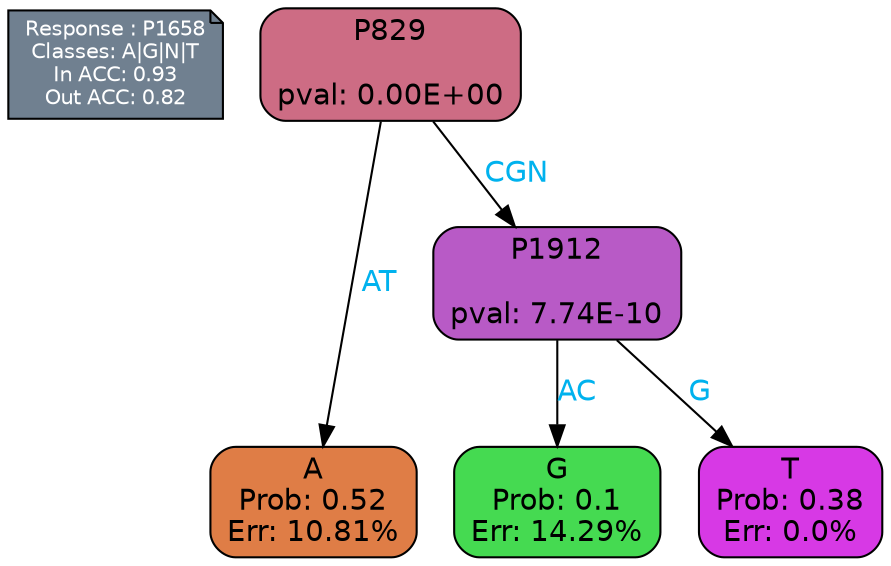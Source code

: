 digraph Tree {
node [shape=box, style="filled, rounded", color="black", fontname=helvetica] ;
graph [ranksep=equally, splines=polylines, bgcolor=transparent, dpi=600] ;
edge [fontname=helvetica] ;
LEGEND [label="Response : P1658
Classes: A|G|N|T
In ACC: 0.93
Out ACC: 0.82
",shape=note,align=left,style=filled,fillcolor="slategray",fontcolor="white",fontsize=10];1 [label="P829

pval: 0.00E+00", fillcolor="#cd6c84"] ;
2 [label="A
Prob: 0.52
Err: 10.81%", fillcolor="#df7d46"] ;
3 [label="P1912

pval: 7.74E-10", fillcolor="#b85ac6"] ;
4 [label="G
Prob: 0.1
Err: 14.29%", fillcolor="#45da51"] ;
5 [label="T
Prob: 0.38
Err: 0.0%", fillcolor="#d739e5"] ;
1 -> 2 [label="AT",fontcolor=deepskyblue2] ;
1 -> 3 [label="CGN",fontcolor=deepskyblue2] ;
3 -> 4 [label="AC",fontcolor=deepskyblue2] ;
3 -> 5 [label="G",fontcolor=deepskyblue2] ;
{rank = same; 2;4;5;}{rank = same; LEGEND;1;}}